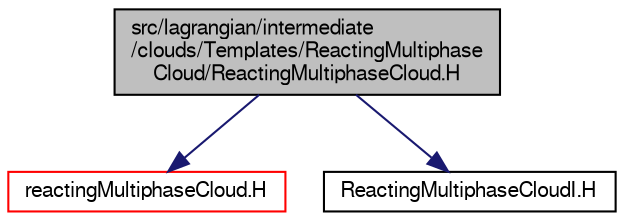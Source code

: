 digraph "src/lagrangian/intermediate/clouds/Templates/ReactingMultiphaseCloud/ReactingMultiphaseCloud.H"
{
  bgcolor="transparent";
  edge [fontname="FreeSans",fontsize="10",labelfontname="FreeSans",labelfontsize="10"];
  node [fontname="FreeSans",fontsize="10",shape=record];
  Node0 [label="src/lagrangian/intermediate\l/clouds/Templates/ReactingMultiphase\lCloud/ReactingMultiphaseCloud.H",height=0.2,width=0.4,color="black", fillcolor="grey75", style="filled", fontcolor="black"];
  Node0 -> Node1 [color="midnightblue",fontsize="10",style="solid",fontname="FreeSans"];
  Node1 [label="reactingMultiphaseCloud.H",height=0.2,width=0.4,color="red",URL="$a05153.html"];
  Node0 -> Node45 [color="midnightblue",fontsize="10",style="solid",fontname="FreeSans"];
  Node45 [label="ReactingMultiphaseCloudI.H",height=0.2,width=0.4,color="black",URL="$a05231.html"];
}
